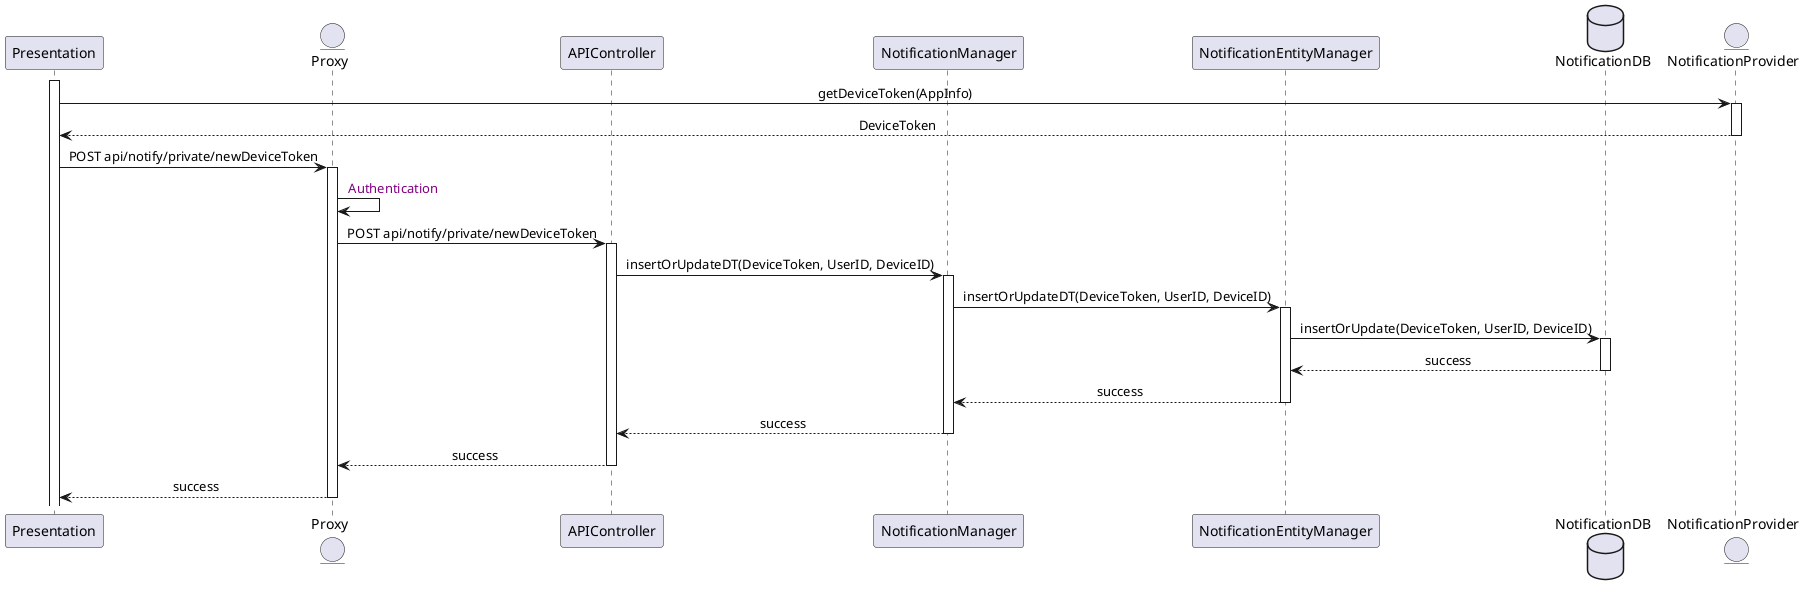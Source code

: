 @startuml 
skinparam sequenceMessageAlign center

participant Presentation
entity Proxy
participant APIController
participant NotificationManager
participant NotificationEntityManager
database NotificationDB
entity NotificationProvider

activate Presentation
Presentation -> NotificationProvider : getDeviceToken(AppInfo)
activate NotificationProvider
NotificationProvider --> Presentation : DeviceToken
deactivate NotificationProvider
Presentation -> Proxy : POST api/notify/private/newDeviceToken
activate Proxy
Proxy -> Proxy : <color:purple> Authentication
Proxy -> APIController : POST api/notify/private/newDeviceToken
activate APIController
APIController -> NotificationManager : insertOrUpdateDT(DeviceToken, UserID, DeviceID)
activate NotificationManager
NotificationManager -> NotificationEntityManager : insertOrUpdateDT(DeviceToken, UserID, DeviceID)
activate NotificationEntityManager
NotificationEntityManager -> NotificationDB : insertOrUpdate(DeviceToken, UserID, DeviceID)
activate NotificationDB
NotificationDB --> NotificationEntityManager : success
deactivate NotificationDB
NotificationEntityManager --> NotificationManager : success
deactivate NotificationEntityManager
NotificationManager --> APIController : success
deactivate NotificationManager
APIController --> Proxy : success
deactivate APIController
Proxy --> Presentation : success
deactivate Proxy

@enduml